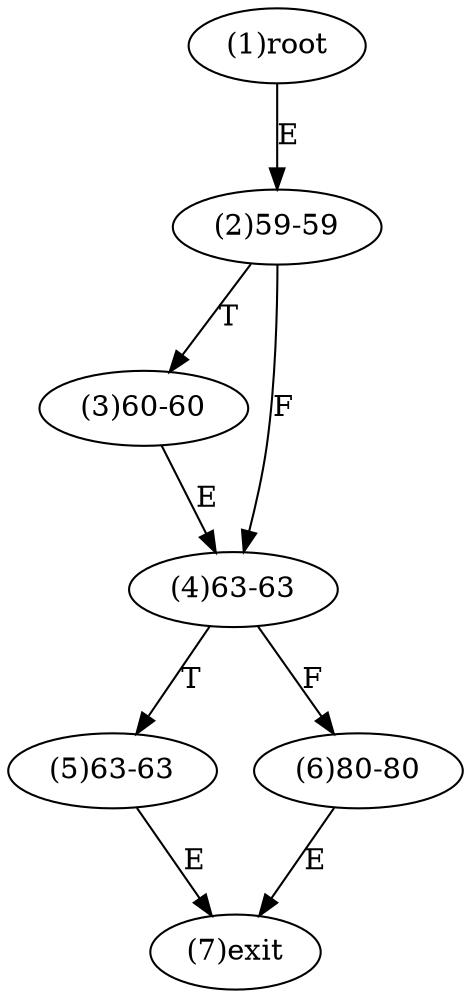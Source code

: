 digraph "" { 
1[ label="(1)root"];
2[ label="(2)59-59"];
3[ label="(3)60-60"];
4[ label="(4)63-63"];
5[ label="(5)63-63"];
6[ label="(6)80-80"];
7[ label="(7)exit"];
1->2[ label="E"];
2->4[ label="F"];
2->3[ label="T"];
3->4[ label="E"];
4->6[ label="F"];
4->5[ label="T"];
5->7[ label="E"];
6->7[ label="E"];
}